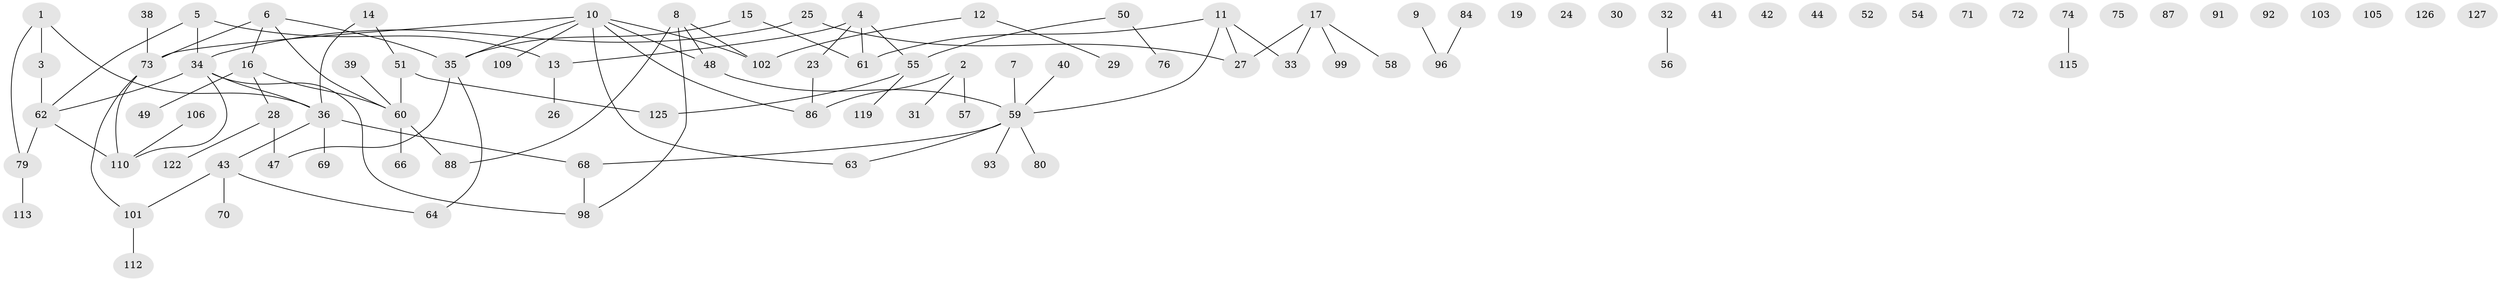// original degree distribution, {1: 0.28346456692913385, 2: 0.25196850393700787, 3: 0.15748031496062992, 4: 0.11811023622047244, 0: 0.14173228346456693, 5: 0.023622047244094488, 7: 0.007874015748031496, 6: 0.015748031496062992}
// Generated by graph-tools (version 1.1) at 2025/41/03/06/25 10:41:22]
// undirected, 93 vertices, 93 edges
graph export_dot {
graph [start="1"]
  node [color=gray90,style=filled];
  1 [super="+83"];
  2 [super="+18"];
  3 [super="+116"];
  4 [super="+46"];
  5;
  6;
  7;
  8 [super="+21"];
  9 [super="+53"];
  10 [super="+45"];
  11;
  12 [super="+77"];
  13 [super="+82"];
  14 [super="+22"];
  15;
  16;
  17 [super="+20"];
  19;
  23 [super="+107"];
  24;
  25;
  26;
  27;
  28 [super="+108"];
  29;
  30;
  31;
  32;
  33;
  34 [super="+118"];
  35 [super="+37"];
  36 [super="+94"];
  38;
  39 [super="+67"];
  40;
  41;
  42;
  43 [super="+124"];
  44;
  47 [super="+85"];
  48 [super="+123"];
  49;
  50 [super="+95"];
  51 [super="+111"];
  52;
  54;
  55 [super="+120"];
  56 [super="+78"];
  57;
  58;
  59 [super="+97"];
  60 [super="+90"];
  61 [super="+65"];
  62 [super="+114"];
  63;
  64;
  66;
  68 [super="+104"];
  69;
  70;
  71;
  72;
  73 [super="+81"];
  74;
  75;
  76;
  79 [super="+89"];
  80;
  84 [super="+100"];
  86;
  87;
  88;
  91;
  92;
  93;
  96;
  98;
  99;
  101;
  102 [super="+117"];
  103;
  105;
  106;
  109;
  110 [super="+121"];
  112;
  113;
  115;
  119;
  122;
  125;
  126;
  127;
  1 -- 3;
  1 -- 36;
  1 -- 79;
  2 -- 86;
  2 -- 57;
  2 -- 31;
  3 -- 62;
  4 -- 23;
  4 -- 55;
  4 -- 61;
  4 -- 13;
  5 -- 13;
  5 -- 62;
  5 -- 34;
  6 -- 16;
  6 -- 35;
  6 -- 60;
  6 -- 73;
  7 -- 59;
  8 -- 88;
  8 -- 48;
  8 -- 102;
  8 -- 98;
  9 -- 96;
  10 -- 102;
  10 -- 48;
  10 -- 35;
  10 -- 86;
  10 -- 73;
  10 -- 109;
  10 -- 63;
  11 -- 27;
  11 -- 33;
  11 -- 59;
  11 -- 61;
  12 -- 29;
  12 -- 102;
  13 -- 26;
  14 -- 51;
  14 -- 36;
  15 -- 61;
  15 -- 35;
  16 -- 49;
  16 -- 60;
  16 -- 28;
  17 -- 33;
  17 -- 99;
  17 -- 58;
  17 -- 27;
  23 -- 86;
  25 -- 27;
  25 -- 34;
  28 -- 122;
  28 -- 47;
  32 -- 56;
  34 -- 98;
  34 -- 36;
  34 -- 62;
  34 -- 110;
  35 -- 64;
  35 -- 47;
  36 -- 68;
  36 -- 69;
  36 -- 43;
  38 -- 73;
  39 -- 60;
  40 -- 59;
  43 -- 64;
  43 -- 70;
  43 -- 101;
  48 -- 59;
  50 -- 76;
  50 -- 55;
  51 -- 60;
  51 -- 125;
  55 -- 125;
  55 -- 119;
  59 -- 63;
  59 -- 93;
  59 -- 80;
  59 -- 68;
  60 -- 66;
  60 -- 88;
  62 -- 79;
  62 -- 110;
  68 -- 98;
  73 -- 101;
  73 -- 110;
  74 -- 115;
  79 -- 113;
  84 -- 96;
  101 -- 112;
  106 -- 110;
}
